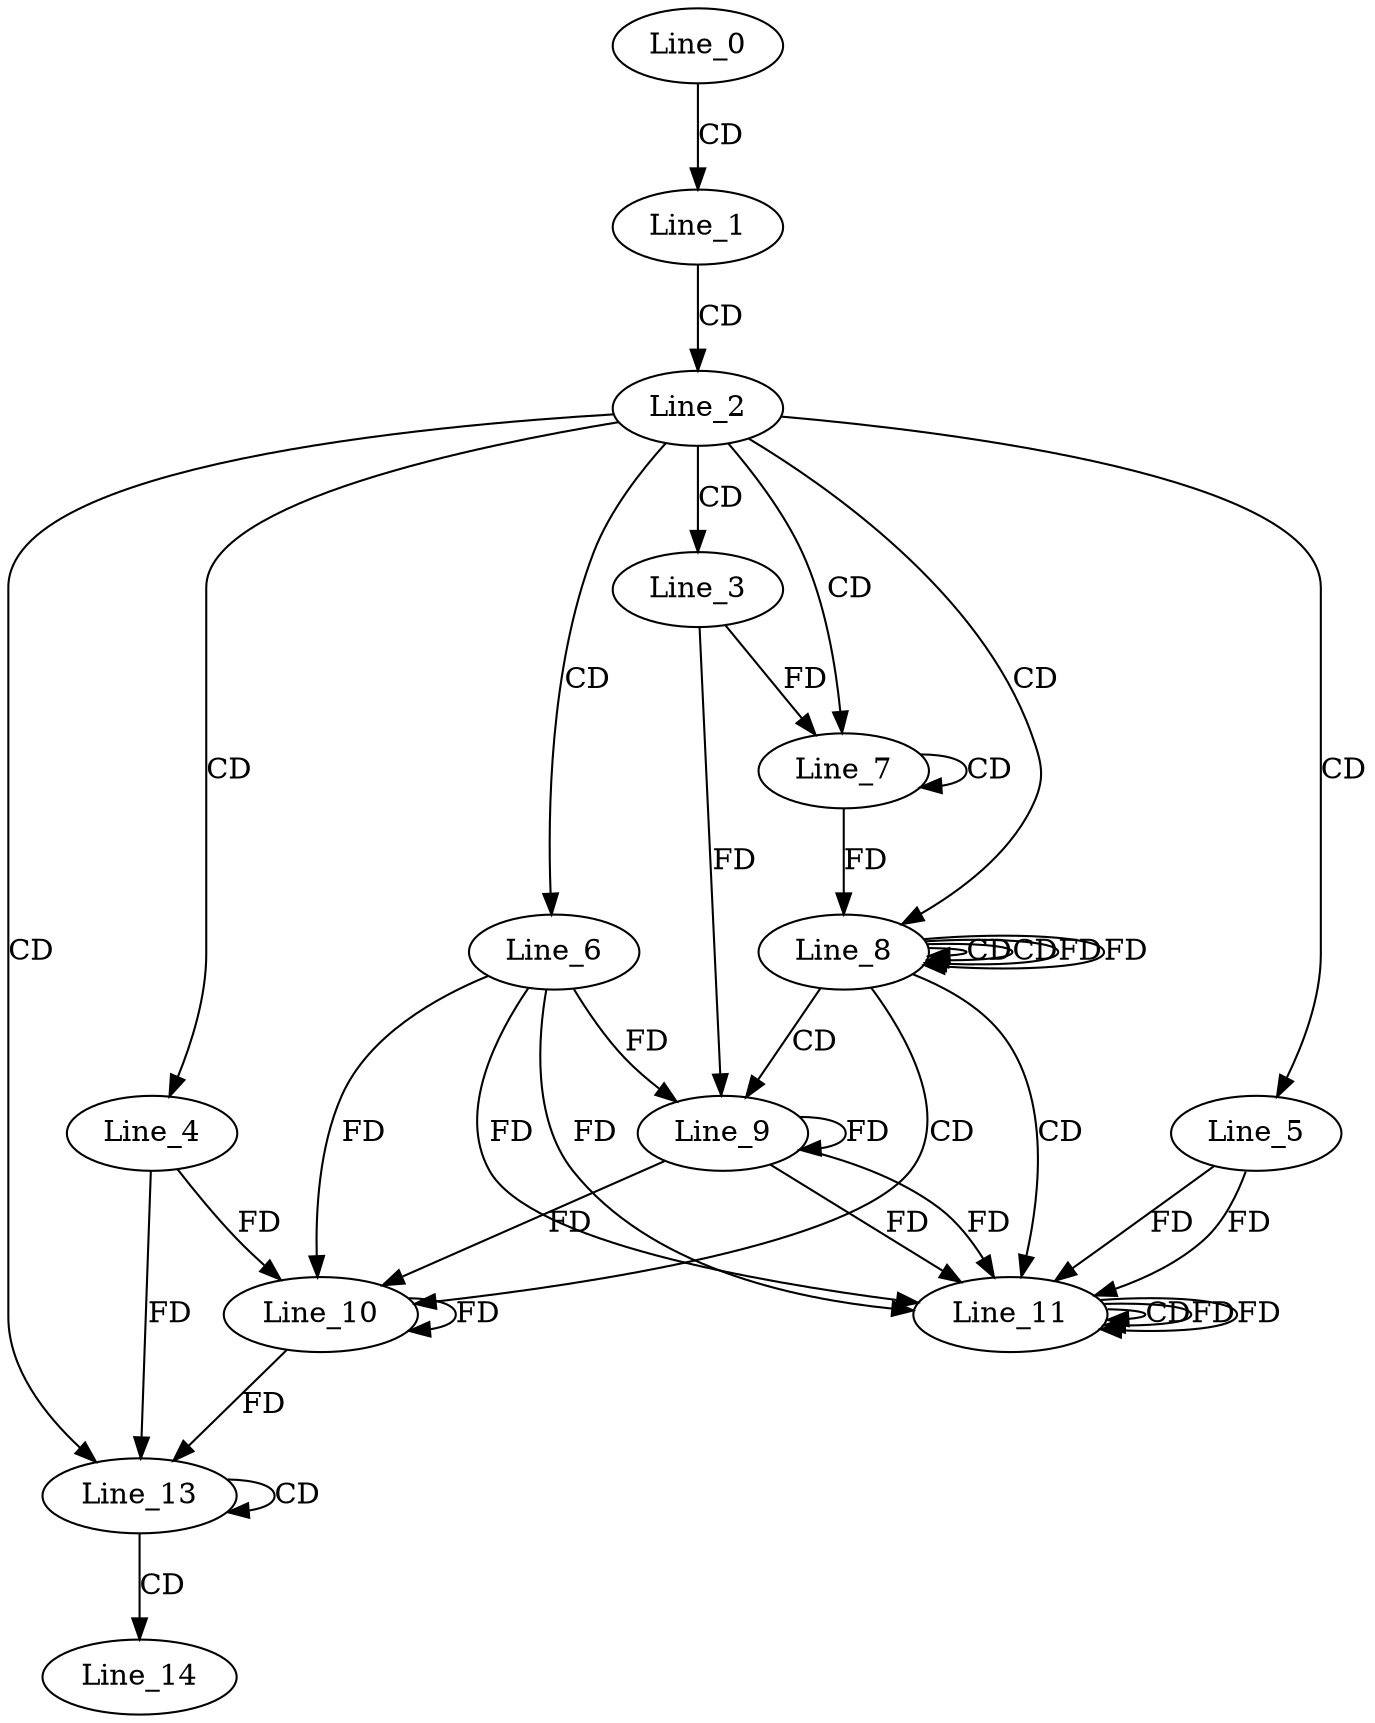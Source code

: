 digraph G {
  Line_0;
  Line_1;
  Line_2;
  Line_3;
  Line_4;
  Line_5;
  Line_6;
  Line_7;
  Line_7;
  Line_8;
  Line_8;
  Line_8;
  Line_9;
  Line_9;
  Line_10;
  Line_11;
  Line_11;
  Line_13;
  Line_13;
  Line_14;
  Line_0 -> Line_1 [ label="CD" ];
  Line_1 -> Line_2 [ label="CD" ];
  Line_2 -> Line_3 [ label="CD" ];
  Line_2 -> Line_4 [ label="CD" ];
  Line_2 -> Line_5 [ label="CD" ];
  Line_2 -> Line_6 [ label="CD" ];
  Line_2 -> Line_7 [ label="CD" ];
  Line_7 -> Line_7 [ label="CD" ];
  Line_3 -> Line_7 [ label="FD" ];
  Line_2 -> Line_8 [ label="CD" ];
  Line_8 -> Line_8 [ label="CD" ];
  Line_7 -> Line_8 [ label="FD" ];
  Line_8 -> Line_8 [ label="CD" ];
  Line_8 -> Line_8 [ label="FD" ];
  Line_8 -> Line_9 [ label="CD" ];
  Line_9 -> Line_9 [ label="FD" ];
  Line_6 -> Line_9 [ label="FD" ];
  Line_3 -> Line_9 [ label="FD" ];
  Line_8 -> Line_10 [ label="CD" ];
  Line_10 -> Line_10 [ label="FD" ];
  Line_4 -> Line_10 [ label="FD" ];
  Line_9 -> Line_10 [ label="FD" ];
  Line_6 -> Line_10 [ label="FD" ];
  Line_8 -> Line_11 [ label="CD" ];
  Line_5 -> Line_11 [ label="FD" ];
  Line_9 -> Line_11 [ label="FD" ];
  Line_6 -> Line_11 [ label="FD" ];
  Line_11 -> Line_11 [ label="CD" ];
  Line_11 -> Line_11 [ label="FD" ];
  Line_5 -> Line_11 [ label="FD" ];
  Line_9 -> Line_11 [ label="FD" ];
  Line_6 -> Line_11 [ label="FD" ];
  Line_2 -> Line_13 [ label="CD" ];
  Line_10 -> Line_13 [ label="FD" ];
  Line_4 -> Line_13 [ label="FD" ];
  Line_13 -> Line_13 [ label="CD" ];
  Line_13 -> Line_14 [ label="CD" ];
  Line_8 -> Line_8 [ label="FD" ];
  Line_11 -> Line_11 [ label="FD" ];
}
